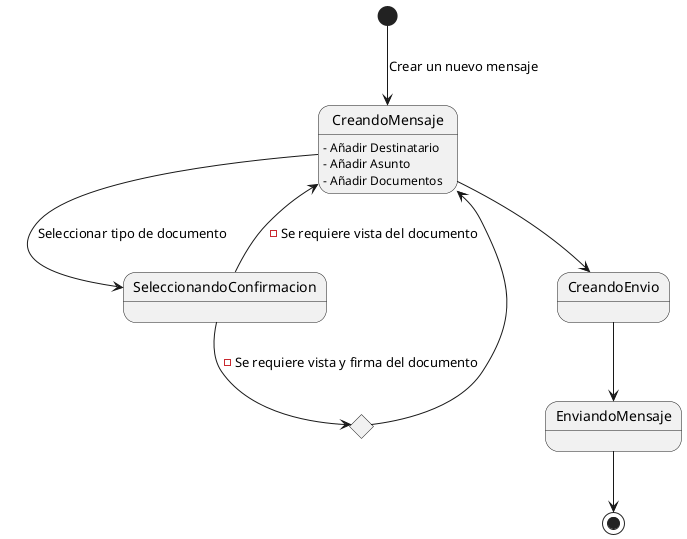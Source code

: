 @startuml diagramaDeEstados

[*] --> CreandoMensaje: Crear un nuevo mensaje

CreandoMensaje : - Añadir Destinatario
CreandoMensaje : - Añadir Asunto
CreandoMensaje : - Añadir Documentos

CreandoMensaje --> SeleccionandoConfirmacion: Seleccionar tipo de documento

state SeleccionandoConfirmacion <<Choice>>
state SeleccionandoConfirmacion2 <<Choice>>
    SeleccionandoConfirmacion --> CreandoMensaje: - Se requiere vista del documento
    SeleccionandoConfirmacion --> SeleccionandoConfirmacion2: - Se requiere vista y firma del documento
    SeleccionandoConfirmacion2 --> CreandoMensaje

CreandoMensaje --> CreandoEnvio
CreandoEnvio --> EnviandoMensaje
EnviandoMensaje --> [*]

@enduml